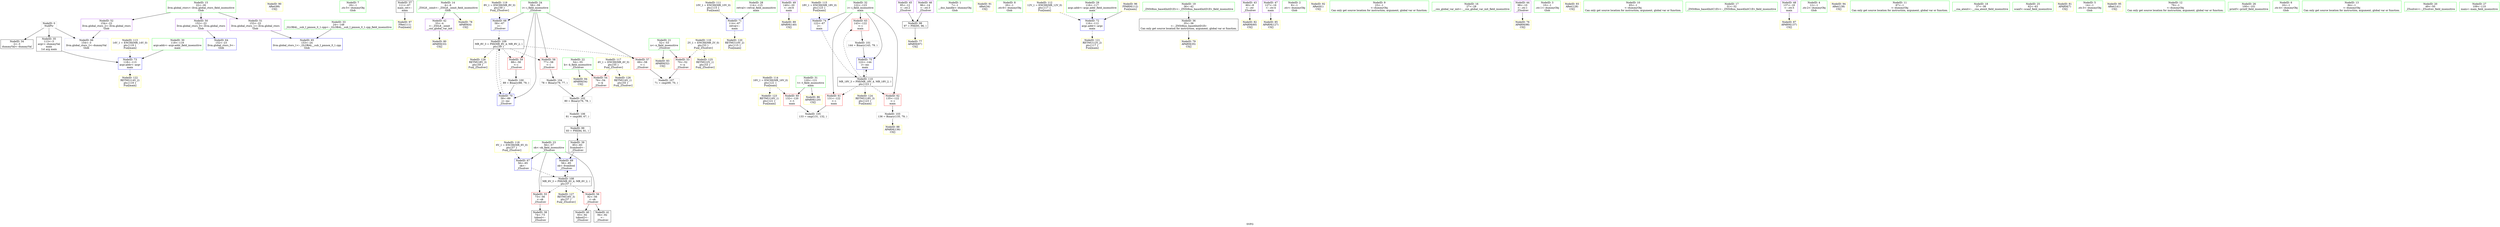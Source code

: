 digraph "SVFG" {
	label="SVFG";

	Node0x55bdb73356f0 [shape=record,color=grey,label="{NodeID: 0\nNullPtr}"];
	Node0x55bdb73356f0 -> Node0x55bdb73481f0[style=solid];
	Node0x55bdb73356f0 -> Node0x55bdb73482f0[style=solid];
	Node0x55bdb73356f0 -> Node0x55bdb734ad60[style=solid];
	Node0x55bdb734c110 [shape=record,color=yellow,style=double,label="{NodeID: 90\nARet(99)\nCS[]}"];
	Node0x55bdb7346b80 [shape=record,color=green,label="{NodeID: 7\n18\<--1\n.str.5\<--dummyObj\nGlob }"];
	Node0x55bdb7348e70 [shape=record,color=yellow,style=double,label="{NodeID: 97\nFRet(111)\nFun[main]}"];
	Node0x55bdb7346fa0 [shape=record,color=green,label="{NodeID: 14\n4\<--6\n_ZStL8__ioinit\<--_ZStL8__ioinit_field_insensitive\nGlob }"];
	Node0x55bdb7346fa0 -> Node0x55bdb73488d0[style=solid];
	Node0x55bdb7346fa0 -> Node0x55bdb734b750[style=solid];
	Node0x55bdb734e2a0 [shape=record,color=grey,label="{NodeID: 104\n78 = Binary(79, 77, )\n}"];
	Node0x55bdb734e2a0 -> Node0x55bdb734dfa0[style=solid];
	Node0x55bdb73476a0 [shape=record,color=green,label="{NodeID: 21\n52\<--53\nn\<--n_field_insensitive\n_Z5solvev\n}"];
	Node0x55bdb73476a0 -> Node0x55bdb734a270[style=solid];
	Node0x55bdb73476a0 -> Node0x55bdb734bb60[style=solid];
	Node0x55bdb7352540 [shape=record,color=yellow,style=double,label="{NodeID: 111\n10V_1 = ENCHI(MR_10V_0)\npts\{115 \}\nFun[main]}"];
	Node0x55bdb7352540 -> Node0x55bdb734b1a0[style=dashed];
	Node0x55bdb7347ce0 [shape=record,color=green,label="{NodeID: 28\n114\<--115\nretval\<--retval_field_insensitive\nmain\n}"];
	Node0x55bdb7347ce0 -> Node0x55bdb734b1a0[style=solid];
	Node0x55bdb73535d0 [shape=record,color=yellow,style=double,label="{NodeID: 118\n6V_1 = ENCHI(MR_6V_0)\npts\{57 \}\nFun[_Z5solvev]}"];
	Node0x55bdb73535d0 -> Node0x55bdb734ae60[style=dashed];
	Node0x55bdb73482f0 [shape=record,color=black,label="{NodeID: 35\n113\<--3\nargv\<--dummyVal\nmain\n1st arg main }"];
	Node0x55bdb73482f0 -> Node0x55bdb734b340[style=solid];
	Node0x55bdb7354630 [shape=record,color=yellow,style=double,label="{NodeID: 125\nRETMU(2V_1)\npts\{53 \}\nFun[_Z5solvev]}"];
	Node0x55bdb73488d0 [shape=record,color=purple,label="{NodeID: 42\n33\<--4\n\<--_ZStL8__ioinit\n__cxx_global_var_init\n}"];
	Node0x55bdb73488d0 -> Node0x55bdb734b8f0[style=solid];
	Node0x55bdb7349ea0 [shape=record,color=purple,label="{NodeID: 49\n140\<--20\n\<--.str.6\nmain\n}"];
	Node0x55bdb7349ea0 -> Node0x55bdb734c040[style=solid];
	Node0x55bdb734a4e0 [shape=record,color=red,label="{NodeID: 56\n92\<--56\n\<--ok\n_Z5solvev\n}"];
	Node0x55bdb734a4e0 -> Node0x55bdb7348730[style=solid];
	Node0x55bdb734a4e0 -> Node0x55bdb7348800[style=solid];
	Node0x55bdb734aa90 [shape=record,color=red,label="{NodeID: 63\n143\<--122\n\<--i\nmain\n}"];
	Node0x55bdb734aa90 -> Node0x55bdb734de20[style=solid];
	Node0x55bdb734b0d0 [shape=record,color=blue,label="{NodeID: 70\n58\<--89\ni\<--inc\n_Z5solvev\n}"];
	Node0x55bdb734b0d0 -> Node0x55bdb7351b40[style=dashed];
	Node0x55bdb734b680 [shape=record,color=yellow,style=double,label="{NodeID: 77\nAPARM(97)\nCS[]}"];
	Node0x55bdb734bc30 [shape=record,color=yellow,style=double,label="{NodeID: 84\nAPARM(54)\nCS[]}"];
	Node0x55bdb7346070 [shape=record,color=green,label="{NodeID: 1\n7\<--1\n__dso_handle\<--dummyObj\nGlob }"];
	Node0x55bdb734c1a0 [shape=record,color=yellow,style=double,label="{NodeID: 91\nARet(34)\nCS[]}"];
	Node0x55bdb7346c10 [shape=record,color=green,label="{NodeID: 8\n20\<--1\n.str.6\<--dummyObj\nGlob }"];
	Node0x55bdb71db840 [shape=record,color=black,label="{NodeID: 98\n97 = PHI(95, 96, )\n}"];
	Node0x55bdb71db840 -> Node0x55bdb734b680[style=solid];
	Node0x55bdb73470a0 [shape=record,color=green,label="{NodeID: 15\n22\<--26\nllvm.global_ctors\<--llvm.global_ctors_field_insensitive\nGlob }"];
	Node0x55bdb73470a0 -> Node0x55bdb7349f70[style=solid];
	Node0x55bdb73470a0 -> Node0x55bdb734a070[style=solid];
	Node0x55bdb73470a0 -> Node0x55bdb734a170[style=solid];
	Node0x55bdb734e420 [shape=record,color=grey,label="{NodeID: 105\n133 = cmp(131, 132, )\n}"];
	Node0x55bdb7347770 [shape=record,color=green,label="{NodeID: 22\n54\<--55\nk\<--k_field_insensitive\n_Z5solvev\n}"];
	Node0x55bdb7347770 -> Node0x55bdb734a340[style=solid];
	Node0x55bdb7347770 -> Node0x55bdb734bc30[style=solid];
	Node0x55bdb7353060 [shape=record,color=yellow,style=double,label="{NodeID: 112\n12V_1 = ENCHI(MR_12V_0)\npts\{117 \}\nFun[main]}"];
	Node0x55bdb7353060 -> Node0x55bdb734b270[style=dashed];
	Node0x55bdb7347db0 [shape=record,color=green,label="{NodeID: 29\n116\<--117\nargc.addr\<--argc.addr_field_insensitive\nmain\n}"];
	Node0x55bdb7347db0 -> Node0x55bdb734b270[style=solid];
	Node0x55bdb73536b0 [shape=record,color=yellow,style=double,label="{NodeID: 119\n8V_1 = ENCHI(MR_8V_0)\npts\{59 \}\nFun[_Z5solvev]}"];
	Node0x55bdb73536b0 -> Node0x55bdb734af30[style=dashed];
	Node0x55bdb73483c0 [shape=record,color=black,label="{NodeID: 36\n35\<--36\n\<--_ZNSt8ios_base4InitD1Ev\nCan only get source location for instruction, argument, global var or function.}"];
	Node0x55bdb73483c0 -> Node0x55bdb734b820[style=solid];
	Node0x55bdb7354740 [shape=record,color=yellow,style=double,label="{NodeID: 126\nRETMU(4V_1)\npts\{55 \}\nFun[_Z5solvev]}"];
	Node0x55bdb73489a0 [shape=record,color=purple,label="{NodeID: 43\n60\<--8\n\<--.str\n_Z5solvev\n}"];
	Node0x55bdb73489a0 -> Node0x55bdb734ba90[style=solid];
	Node0x55bdb7349f70 [shape=record,color=purple,label="{NodeID: 50\n152\<--22\nllvm.global_ctors_0\<--llvm.global_ctors\nGlob }"];
	Node0x55bdb7349f70 -> Node0x55bdb734ab60[style=solid];
	Node0x55bdb734a5b0 [shape=record,color=red,label="{NodeID: 57\n69\<--58\n\<--i\n_Z5solvev\n}"];
	Node0x55bdb734a5b0 -> Node0x55bdb734e720[style=solid];
	Node0x55bdb734ab60 [shape=record,color=blue,label="{NodeID: 64\n152\<--23\nllvm.global_ctors_0\<--\nGlob }"];
	Node0x55bdb734b1a0 [shape=record,color=blue,label="{NodeID: 71\n114\<--67\nretval\<--\nmain\n}"];
	Node0x55bdb734b1a0 -> Node0x55bdb7353790[style=dashed];
	Node0x55bdb734b750 [shape=record,color=yellow,style=double,label="{NodeID: 78\nAPARM(4)\nCS[]}"];
	Node0x55bdb734bd00 [shape=record,color=yellow,style=double,label="{NodeID: 85\nAPARM(127)\nCS[]}"];
	Node0x55bdb7346100 [shape=record,color=green,label="{NodeID: 2\n8\<--1\n.str\<--dummyObj\nGlob }"];
	Node0x55bdb734c230 [shape=record,color=yellow,style=double,label="{NodeID: 92\nARet(61)\nCS[]}"];
	Node0x55bdb7346ca0 [shape=record,color=green,label="{NodeID: 9\n23\<--1\n\<--dummyObj\nCan only get source location for instruction, argument, global var or function.}"];
	Node0x55bdb7349400 [shape=record,color=black,label="{NodeID: 99\n83 = PHI(84, 81, )\n}"];
	Node0x55bdb7349400 -> Node0x55bdb7348660[style=solid];
	Node0x55bdb73471a0 [shape=record,color=green,label="{NodeID: 16\n27\<--28\n__cxx_global_var_init\<--__cxx_global_var_init_field_insensitive\n}"];
	Node0x55bdb734e5a0 [shape=record,color=grey,label="{NodeID: 106\n81 = cmp(80, 67, )\n}"];
	Node0x55bdb734e5a0 -> Node0x55bdb7349400[style=solid];
	Node0x55bdb7347840 [shape=record,color=green,label="{NodeID: 23\n56\<--57\nok\<--ok_field_insensitive\n_Z5solvev\n}"];
	Node0x55bdb7347840 -> Node0x55bdb734a410[style=solid];
	Node0x55bdb7347840 -> Node0x55bdb734a4e0[style=solid];
	Node0x55bdb7347840 -> Node0x55bdb734ae60[style=solid];
	Node0x55bdb7347840 -> Node0x55bdb734b000[style=solid];
	Node0x55bdb7353140 [shape=record,color=yellow,style=double,label="{NodeID: 113\n14V_1 = ENCHI(MR_14V_0)\npts\{119 \}\nFun[main]}"];
	Node0x55bdb7353140 -> Node0x55bdb734b340[style=dashed];
	Node0x55bdb7347e80 [shape=record,color=green,label="{NodeID: 30\n118\<--119\nargv.addr\<--argv.addr_field_insensitive\nmain\n}"];
	Node0x55bdb7347e80 -> Node0x55bdb734b340[style=solid];
	Node0x55bdb7353790 [shape=record,color=yellow,style=double,label="{NodeID: 120\nRETMU(10V_2)\npts\{115 \}\nFun[main]}"];
	Node0x55bdb73484c0 [shape=record,color=black,label="{NodeID: 37\n111\<--67\nmain_ret\<--\nmain\n}"];
	Node0x55bdb73484c0 -> Node0x55bdb7348e70[style=solid];
	Node0x55bdb7354820 [shape=record,color=yellow,style=double,label="{NodeID: 127\nRETMU(6V_3)\npts\{57 \}\nFun[_Z5solvev]}"];
	Node0x55bdb7348a70 [shape=record,color=purple,label="{NodeID: 44\n98\<--10\n\<--.str.1\n_Z5solvev\n}"];
	Node0x55bdb7348a70 -> Node0x55bdb734b5b0[style=solid];
	Node0x55bdb734a070 [shape=record,color=purple,label="{NodeID: 51\n153\<--22\nllvm.global_ctors_1\<--llvm.global_ctors\nGlob }"];
	Node0x55bdb734a070 -> Node0x55bdb734ac60[style=solid];
	Node0x55bdb734a680 [shape=record,color=red,label="{NodeID: 58\n77\<--58\n\<--i\n_Z5solvev\n}"];
	Node0x55bdb734a680 -> Node0x55bdb734e2a0[style=solid];
	Node0x55bdb734ac60 [shape=record,color=blue,label="{NodeID: 65\n153\<--24\nllvm.global_ctors_1\<--_GLOBAL__sub_I_pmnox_0_1.cpp\nGlob }"];
	Node0x55bdb734b270 [shape=record,color=blue,label="{NodeID: 72\n116\<--112\nargc.addr\<--argc\nmain\n}"];
	Node0x55bdb734b270 -> Node0x55bdb73542b0[style=dashed];
	Node0x55bdb734b820 [shape=record,color=yellow,style=double,label="{NodeID: 79\nAPARM(35)\nCS[]}"];
	Node0x55bdb734bdd0 [shape=record,color=yellow,style=double,label="{NodeID: 86\nAPARM(120)\nCS[]}"];
	Node0x55bdb7346190 [shape=record,color=green,label="{NodeID: 3\n10\<--1\n.str.1\<--dummyObj\nGlob }"];
	Node0x55bdb734c2c0 [shape=record,color=yellow,style=double,label="{NodeID: 93\nARet(128)\nCS[]}"];
	Node0x55bdb7346d30 [shape=record,color=green,label="{NodeID: 10\n65\<--1\n\<--dummyObj\nCan only get source location for instruction, argument, global var or function.}"];
	Node0x55bdb734dca0 [shape=record,color=grey,label="{NodeID: 100\n89 = Binary(88, 79, )\n}"];
	Node0x55bdb734dca0 -> Node0x55bdb734b0d0[style=solid];
	Node0x55bdb73472a0 [shape=record,color=green,label="{NodeID: 17\n31\<--32\n_ZNSt8ios_base4InitC1Ev\<--_ZNSt8ios_base4InitC1Ev_field_insensitive\n}"];
	Node0x55bdb734e720 [shape=record,color=grey,label="{NodeID: 107\n71 = cmp(69, 70, )\n}"];
	Node0x55bdb7347910 [shape=record,color=green,label="{NodeID: 24\n58\<--59\ni\<--i_field_insensitive\n_Z5solvev\n}"];
	Node0x55bdb7347910 -> Node0x55bdb734a5b0[style=solid];
	Node0x55bdb7347910 -> Node0x55bdb734a680[style=solid];
	Node0x55bdb7347910 -> Node0x55bdb734a750[style=solid];
	Node0x55bdb7347910 -> Node0x55bdb734af30[style=solid];
	Node0x55bdb7347910 -> Node0x55bdb734b0d0[style=solid];
	Node0x55bdb7353220 [shape=record,color=yellow,style=double,label="{NodeID: 114\n16V_1 = ENCHI(MR_16V_0)\npts\{121 \}\nFun[main]}"];
	Node0x55bdb7353220 -> Node0x55bdb734a820[style=dashed];
	Node0x55bdb7353220 -> Node0x55bdb7354470[style=dashed];
	Node0x55bdb7347f50 [shape=record,color=green,label="{NodeID: 31\n120\<--121\nt\<--t_field_insensitive\nmain\n}"];
	Node0x55bdb7347f50 -> Node0x55bdb734a820[style=solid];
	Node0x55bdb7347f50 -> Node0x55bdb734bdd0[style=solid];
	Node0x55bdb73542b0 [shape=record,color=yellow,style=double,label="{NodeID: 121\nRETMU(12V_2)\npts\{117 \}\nFun[main]}"];
	Node0x55bdb7348590 [shape=record,color=black,label="{NodeID: 38\n74\<--73\ntobool\<--\n_Z5solvev\n}"];
	Node0x55bdb7354900 [shape=record,color=yellow,style=double,label="{NodeID: 128\nRETMU(8V_3)\npts\{59 \}\nFun[_Z5solvev]}"];
	Node0x55bdb7348b40 [shape=record,color=purple,label="{NodeID: 45\n95\<--12\n\<--.str.2\n_Z5solvev\n}"];
	Node0x55bdb7348b40 -> Node0x55bdb71db840[style=solid];
	Node0x55bdb734a170 [shape=record,color=purple,label="{NodeID: 52\n154\<--22\nllvm.global_ctors_2\<--llvm.global_ctors\nGlob }"];
	Node0x55bdb734a170 -> Node0x55bdb734ad60[style=solid];
	Node0x55bdb734a750 [shape=record,color=red,label="{NodeID: 59\n88\<--58\n\<--i\n_Z5solvev\n}"];
	Node0x55bdb734a750 -> Node0x55bdb734dca0[style=solid];
	Node0x55bdb734ad60 [shape=record,color=blue, style = dotted,label="{NodeID: 66\n154\<--3\nllvm.global_ctors_2\<--dummyVal\nGlob }"];
	Node0x55bdb734b340 [shape=record,color=blue,label="{NodeID: 73\n118\<--113\nargv.addr\<--argv\nmain\n}"];
	Node0x55bdb734b340 -> Node0x55bdb7354390[style=dashed];
	Node0x55bdb734b8f0 [shape=record,color=yellow,style=double,label="{NodeID: 80\nAPARM(33)\nCS[]}"];
	Node0x55bdb734bea0 [shape=record,color=yellow,style=double,label="{NodeID: 87\nAPARM(137)\nCS[]}"];
	Node0x55bdb7346220 [shape=record,color=green,label="{NodeID: 4\n12\<--1\n.str.2\<--dummyObj\nGlob }"];
	Node0x55bdb734c350 [shape=record,color=yellow,style=double,label="{NodeID: 94\nARet(138)\nCS[]}"];
	Node0x55bdb7346dc0 [shape=record,color=green,label="{NodeID: 11\n67\<--1\n\<--dummyObj\nCan only get source location for instruction, argument, global var or function.}"];
	Node0x55bdb734de20 [shape=record,color=grey,label="{NodeID: 101\n144 = Binary(143, 79, )\n}"];
	Node0x55bdb734de20 -> Node0x55bdb734b4e0[style=solid];
	Node0x55bdb73473a0 [shape=record,color=green,label="{NodeID: 18\n37\<--38\n__cxa_atexit\<--__cxa_atexit_field_insensitive\n}"];
	Node0x55bdb7351640 [shape=record,color=black,label="{NodeID: 108\nMR_6V_3 = PHI(MR_6V_4, MR_6V_2, )\npts\{57 \}\n}"];
	Node0x55bdb7351640 -> Node0x55bdb734a410[style=dashed];
	Node0x55bdb7351640 -> Node0x55bdb734a4e0[style=dashed];
	Node0x55bdb7351640 -> Node0x55bdb734b000[style=dashed];
	Node0x55bdb7351640 -> Node0x55bdb7354820[style=dashed];
	Node0x55bdb73479e0 [shape=record,color=green,label="{NodeID: 25\n62\<--63\nscanf\<--scanf_field_insensitive\n}"];
	Node0x55bdb7353300 [shape=record,color=yellow,style=double,label="{NodeID: 115\n18V_1 = ENCHI(MR_18V_0)\npts\{123 \}\nFun[main]}"];
	Node0x55bdb7353300 -> Node0x55bdb734b410[style=dashed];
	Node0x55bdb7348020 [shape=record,color=green,label="{NodeID: 32\n122\<--123\ni\<--i_field_insensitive\nmain\n}"];
	Node0x55bdb7348020 -> Node0x55bdb734a8f0[style=solid];
	Node0x55bdb7348020 -> Node0x55bdb734a9c0[style=solid];
	Node0x55bdb7348020 -> Node0x55bdb734aa90[style=solid];
	Node0x55bdb7348020 -> Node0x55bdb734b410[style=solid];
	Node0x55bdb7348020 -> Node0x55bdb734b4e0[style=solid];
	Node0x55bdb7354390 [shape=record,color=yellow,style=double,label="{NodeID: 122\nRETMU(14V_2)\npts\{119 \}\nFun[main]}"];
	Node0x55bdb7348660 [shape=record,color=black,label="{NodeID: 39\n85\<--83\nfrombool\<--\n_Z5solvev\n}"];
	Node0x55bdb7348660 -> Node0x55bdb734b000[style=solid];
	Node0x55bdb7348c10 [shape=record,color=purple,label="{NodeID: 46\n96\<--14\n\<--.str.3\n_Z5solvev\n}"];
	Node0x55bdb7348c10 -> Node0x55bdb71db840[style=solid];
	Node0x55bdb734a270 [shape=record,color=red,label="{NodeID: 53\n70\<--52\n\<--n\n_Z5solvev\n}"];
	Node0x55bdb734a270 -> Node0x55bdb734e720[style=solid];
	Node0x55bdb734a820 [shape=record,color=red,label="{NodeID: 60\n132\<--120\n\<--t\nmain\n}"];
	Node0x55bdb734a820 -> Node0x55bdb734e420[style=solid];
	Node0x55bdb734ae60 [shape=record,color=blue,label="{NodeID: 67\n56\<--65\nok\<--\n_Z5solvev\n}"];
	Node0x55bdb734ae60 -> Node0x55bdb7351640[style=dashed];
	Node0x55bdb734b410 [shape=record,color=blue,label="{NodeID: 74\n122\<--67\ni\<--\nmain\n}"];
	Node0x55bdb734b410 -> Node0x55bdb7352040[style=dashed];
	Node0x55bdb734b9c0 [shape=record,color=yellow,style=double,label="{NodeID: 81\nAPARM(7)\nCS[]}"];
	Node0x55bdb734bf70 [shape=record,color=yellow,style=double,label="{NodeID: 88\nAPARM(136)\nCS[]}"];
	Node0x55bdb7346a60 [shape=record,color=green,label="{NodeID: 5\n14\<--1\n.str.3\<--dummyObj\nGlob }"];
	Node0x55bdb734c3e0 [shape=record,color=yellow,style=double,label="{NodeID: 95\nARet(141)\nCS[]}"];
	Node0x55bdb7346e50 [shape=record,color=green,label="{NodeID: 12\n79\<--1\n\<--dummyObj\nCan only get source location for instruction, argument, global var or function.}"];
	Node0x55bdb734dfa0 [shape=record,color=grey,label="{NodeID: 102\n80 = Binary(76, 78, )\n}"];
	Node0x55bdb734dfa0 -> Node0x55bdb734e5a0[style=solid];
	Node0x55bdb73474a0 [shape=record,color=green,label="{NodeID: 19\n36\<--42\n_ZNSt8ios_base4InitD1Ev\<--_ZNSt8ios_base4InitD1Ev_field_insensitive\n}"];
	Node0x55bdb73474a0 -> Node0x55bdb73483c0[style=solid];
	Node0x55bdb7351b40 [shape=record,color=black,label="{NodeID: 109\nMR_8V_3 = PHI(MR_8V_4, MR_8V_2, )\npts\{59 \}\n}"];
	Node0x55bdb7351b40 -> Node0x55bdb734a5b0[style=dashed];
	Node0x55bdb7351b40 -> Node0x55bdb734a680[style=dashed];
	Node0x55bdb7351b40 -> Node0x55bdb734a750[style=dashed];
	Node0x55bdb7351b40 -> Node0x55bdb734b0d0[style=dashed];
	Node0x55bdb7351b40 -> Node0x55bdb7354900[style=dashed];
	Node0x55bdb7347ae0 [shape=record,color=green,label="{NodeID: 26\n100\<--101\nprintf\<--printf_field_insensitive\n}"];
	Node0x55bdb73533e0 [shape=record,color=yellow,style=double,label="{NodeID: 116\n2V_1 = ENCHI(MR_2V_0)\npts\{53 \}\nFun[_Z5solvev]}"];
	Node0x55bdb73533e0 -> Node0x55bdb734a270[style=dashed];
	Node0x55bdb73533e0 -> Node0x55bdb7354630[style=dashed];
	Node0x55bdb73480f0 [shape=record,color=green,label="{NodeID: 33\n24\<--148\n_GLOBAL__sub_I_pmnox_0_1.cpp\<--_GLOBAL__sub_I_pmnox_0_1.cpp_field_insensitive\n}"];
	Node0x55bdb73480f0 -> Node0x55bdb734ac60[style=solid];
	Node0x55bdb7354470 [shape=record,color=yellow,style=double,label="{NodeID: 123\nRETMU(16V_1)\npts\{121 \}\nFun[main]}"];
	Node0x55bdb7348730 [shape=record,color=black,label="{NodeID: 40\n93\<--92\ntobool2\<--\n_Z5solvev\n}"];
	Node0x55bdb7348ce0 [shape=record,color=purple,label="{NodeID: 47\n127\<--16\n\<--.str.4\nmain\n}"];
	Node0x55bdb7348ce0 -> Node0x55bdb734bd00[style=solid];
	Node0x55bdb734a340 [shape=record,color=red,label="{NodeID: 54\n76\<--54\n\<--k\n_Z5solvev\n}"];
	Node0x55bdb734a340 -> Node0x55bdb734dfa0[style=solid];
	Node0x55bdb734a8f0 [shape=record,color=red,label="{NodeID: 61\n131\<--122\n\<--i\nmain\n}"];
	Node0x55bdb734a8f0 -> Node0x55bdb734e420[style=solid];
	Node0x55bdb734af30 [shape=record,color=blue,label="{NodeID: 68\n58\<--67\ni\<--\n_Z5solvev\n}"];
	Node0x55bdb734af30 -> Node0x55bdb7351b40[style=dashed];
	Node0x55bdb734b4e0 [shape=record,color=blue,label="{NodeID: 75\n122\<--144\ni\<--inc\nmain\n}"];
	Node0x55bdb734b4e0 -> Node0x55bdb7352040[style=dashed];
	Node0x55bdb734ba90 [shape=record,color=yellow,style=double,label="{NodeID: 82\nAPARM(60)\nCS[]}"];
	Node0x55bdb734c040 [shape=record,color=yellow,style=double,label="{NodeID: 89\nAPARM(140)\nCS[]}"];
	Node0x55bdb7346af0 [shape=record,color=green,label="{NodeID: 6\n16\<--1\n.str.4\<--dummyObj\nGlob }"];
	Node0x55bdb7348db0 [shape=record,color=yellow,style=double,label="{NodeID: 96\nFPARM(112)\nFun[main]}"];
	Node0x55bdb7348db0 -> Node0x55bdb734b270[style=solid];
	Node0x55bdb7346ee0 [shape=record,color=green,label="{NodeID: 13\n84\<--1\n\<--dummyObj\nCan only get source location for instruction, argument, global var or function.}"];
	Node0x55bdb734e120 [shape=record,color=grey,label="{NodeID: 103\n136 = Binary(135, 79, )\n}"];
	Node0x55bdb734e120 -> Node0x55bdb734bf70[style=solid];
	Node0x55bdb73475a0 [shape=record,color=green,label="{NodeID: 20\n49\<--50\n_Z5solvev\<--_Z5solvev_field_insensitive\n}"];
	Node0x55bdb7352040 [shape=record,color=black,label="{NodeID: 110\nMR_18V_3 = PHI(MR_18V_4, MR_18V_2, )\npts\{123 \}\n}"];
	Node0x55bdb7352040 -> Node0x55bdb734a8f0[style=dashed];
	Node0x55bdb7352040 -> Node0x55bdb734a9c0[style=dashed];
	Node0x55bdb7352040 -> Node0x55bdb734aa90[style=dashed];
	Node0x55bdb7352040 -> Node0x55bdb734b4e0[style=dashed];
	Node0x55bdb7352040 -> Node0x55bdb7354550[style=dashed];
	Node0x55bdb7347be0 [shape=record,color=green,label="{NodeID: 27\n109\<--110\nmain\<--main_field_insensitive\n}"];
	Node0x55bdb73534f0 [shape=record,color=yellow,style=double,label="{NodeID: 117\n4V_1 = ENCHI(MR_4V_0)\npts\{55 \}\nFun[_Z5solvev]}"];
	Node0x55bdb73534f0 -> Node0x55bdb734a340[style=dashed];
	Node0x55bdb73534f0 -> Node0x55bdb7354740[style=dashed];
	Node0x55bdb73481f0 [shape=record,color=black,label="{NodeID: 34\n2\<--3\ndummyVal\<--dummyVal\n}"];
	Node0x55bdb7354550 [shape=record,color=yellow,style=double,label="{NodeID: 124\nRETMU(18V_3)\npts\{123 \}\nFun[main]}"];
	Node0x55bdb7348800 [shape=record,color=black,label="{NodeID: 41\n94\<--92\n\<--\n_Z5solvev\n}"];
	Node0x55bdb7349dd0 [shape=record,color=purple,label="{NodeID: 48\n137\<--18\n\<--.str.5\nmain\n}"];
	Node0x55bdb7349dd0 -> Node0x55bdb734bea0[style=solid];
	Node0x55bdb734a410 [shape=record,color=red,label="{NodeID: 55\n73\<--56\n\<--ok\n_Z5solvev\n}"];
	Node0x55bdb734a410 -> Node0x55bdb7348590[style=solid];
	Node0x55bdb734a9c0 [shape=record,color=red,label="{NodeID: 62\n135\<--122\n\<--i\nmain\n}"];
	Node0x55bdb734a9c0 -> Node0x55bdb734e120[style=solid];
	Node0x55bdb734b000 [shape=record,color=blue,label="{NodeID: 69\n56\<--85\nok\<--frombool\n_Z5solvev\n}"];
	Node0x55bdb734b000 -> Node0x55bdb7351640[style=dashed];
	Node0x55bdb734b5b0 [shape=record,color=yellow,style=double,label="{NodeID: 76\nAPARM(98)\nCS[]}"];
	Node0x55bdb734bb60 [shape=record,color=yellow,style=double,label="{NodeID: 83\nAPARM(52)\nCS[]}"];
}
